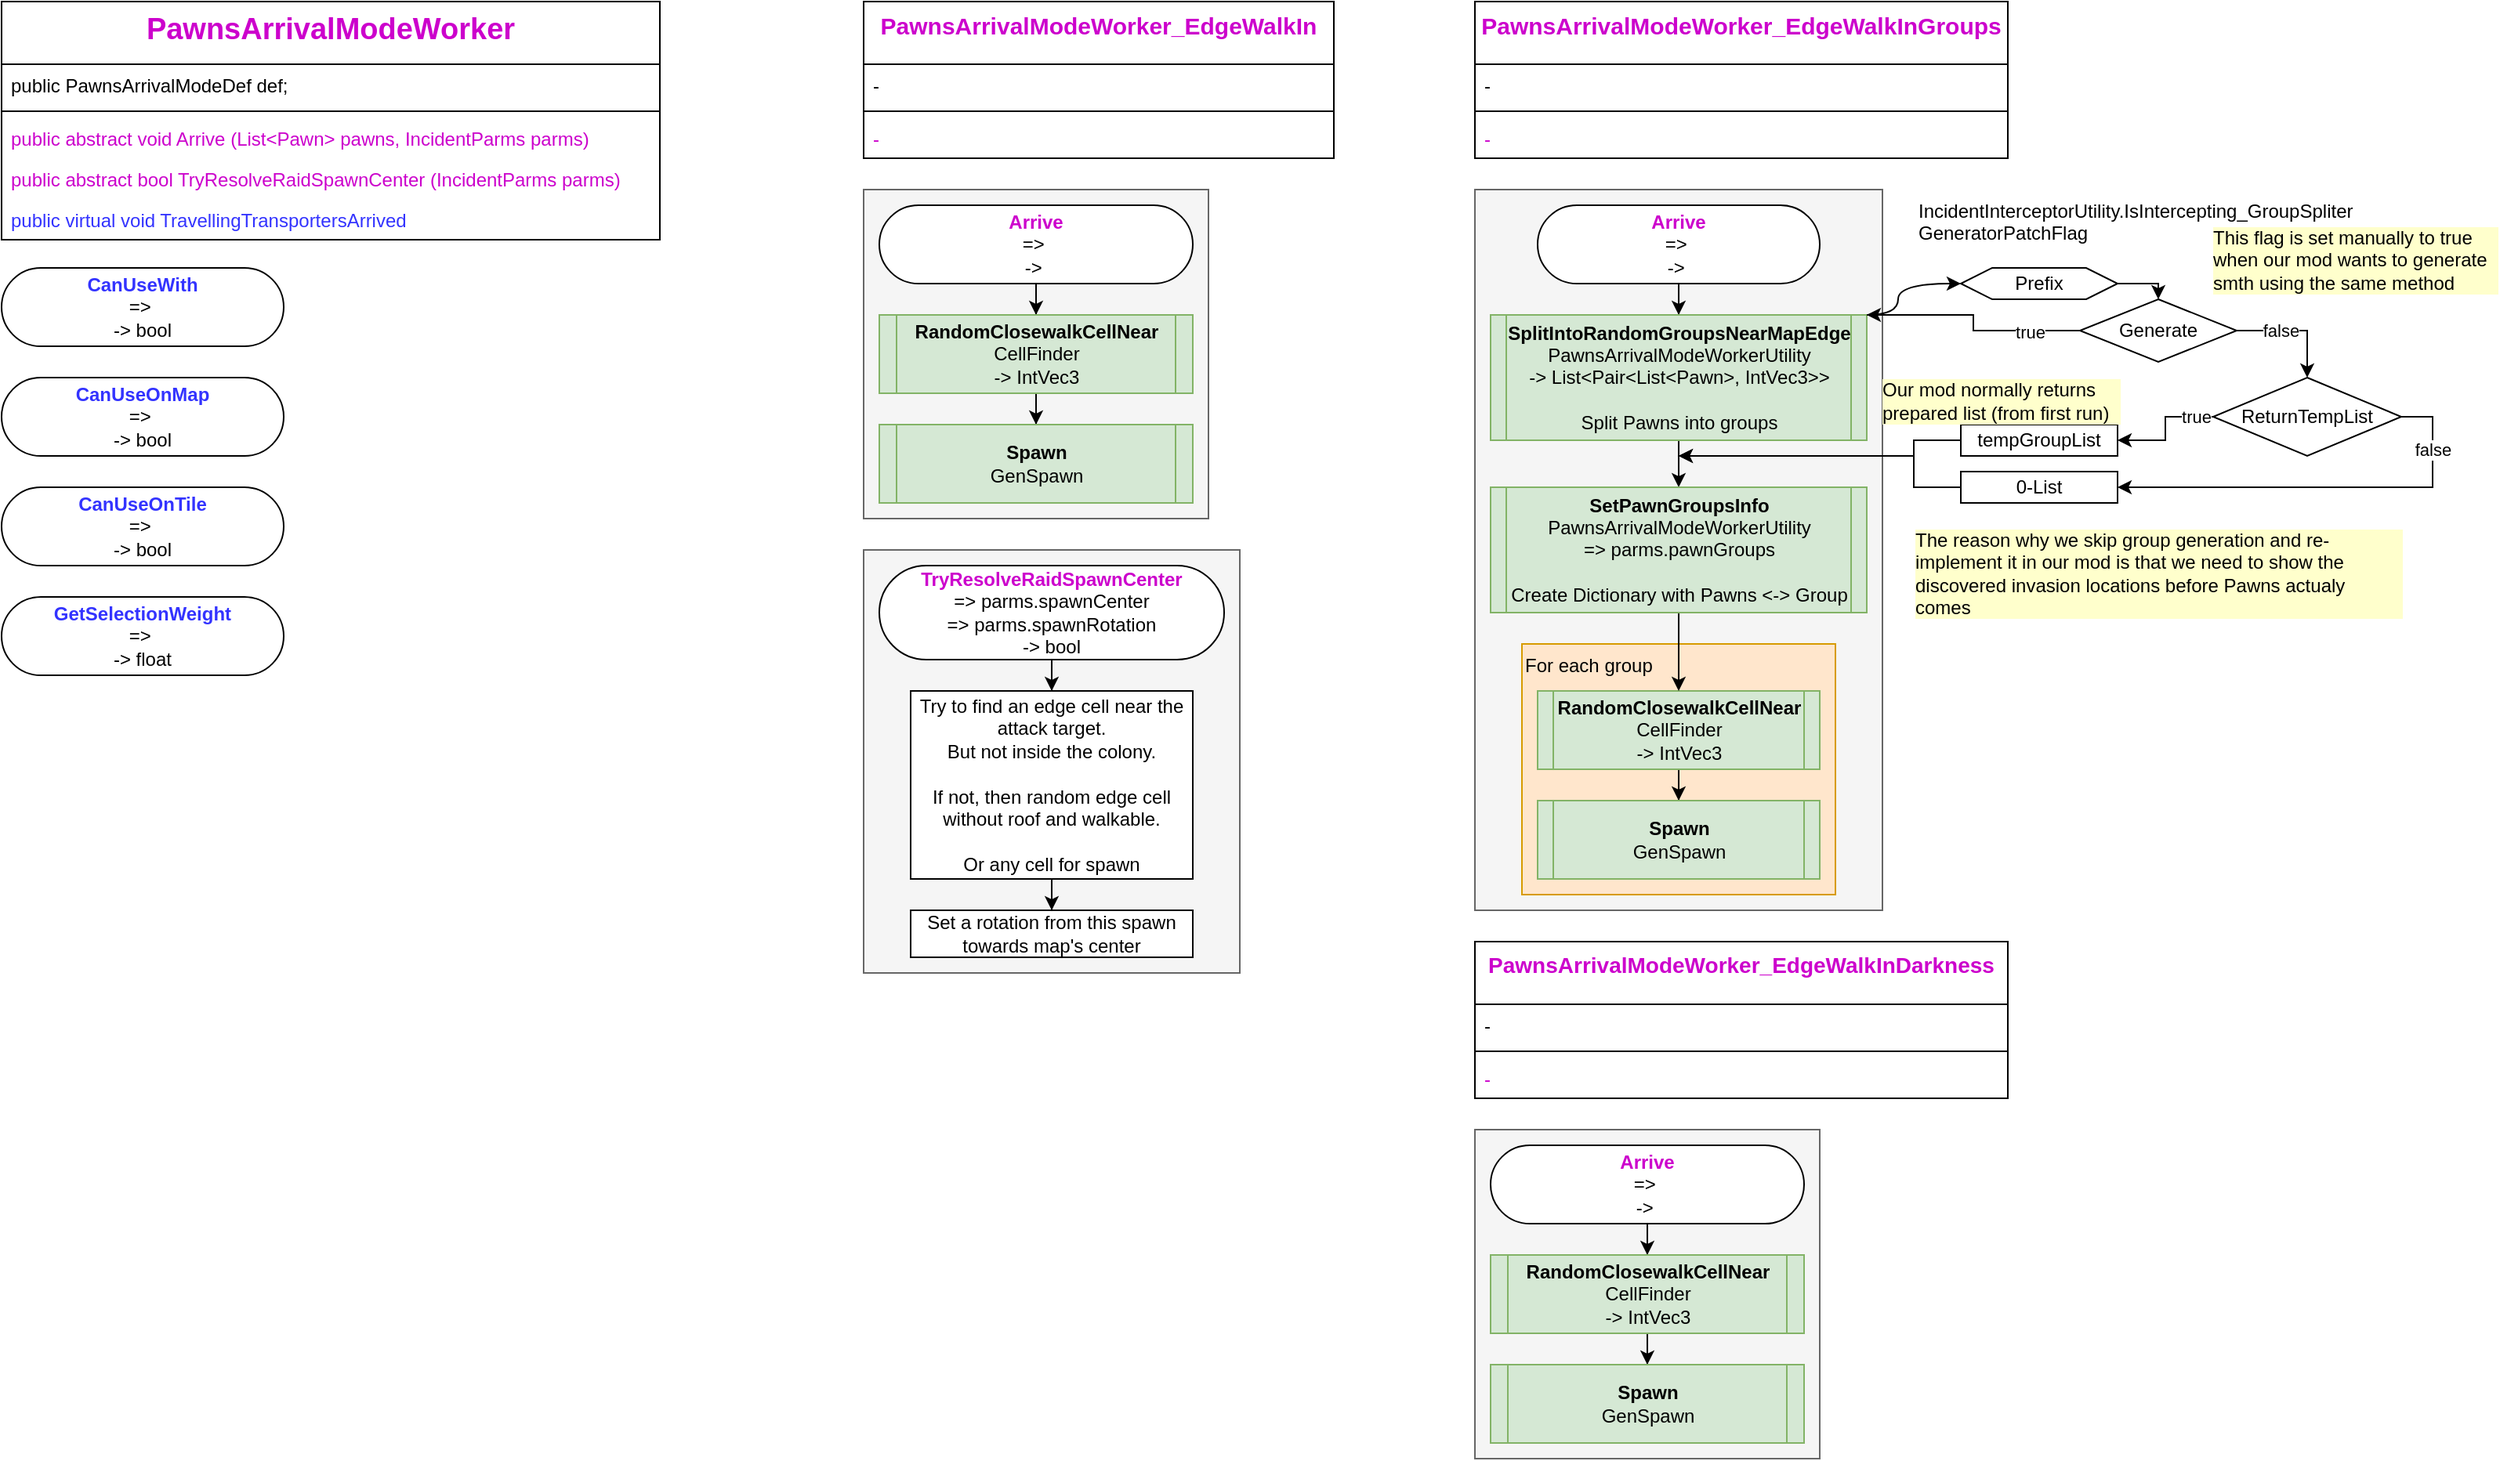 <mxfile version="28.1.2">
  <diagram name="Page-1" id="fV3hQE0dxuffZx4B_WZl">
    <mxGraphModel dx="1426" dy="859" grid="1" gridSize="10" guides="1" tooltips="1" connect="1" arrows="1" fold="1" page="1" pageScale="1" pageWidth="827" pageHeight="1169" math="0" shadow="0">
      <root>
        <mxCell id="0" />
        <mxCell id="1" parent="0" />
        <mxCell id="vzwnMPSUIFDGC6wnJ7Ts-99" value="" style="group" vertex="1" connectable="0" parent="1">
          <mxGeometry x="960" y="160" width="260" height="460" as="geometry" />
        </mxCell>
        <mxCell id="vzwnMPSUIFDGC6wnJ7Ts-53" value="" style="rounded=0;whiteSpace=wrap;html=1;fillColor=#f5f5f5;fontColor=#333333;strokeColor=#666666;" vertex="1" parent="vzwnMPSUIFDGC6wnJ7Ts-99">
          <mxGeometry width="260" height="460" as="geometry" />
        </mxCell>
        <mxCell id="vzwnMPSUIFDGC6wnJ7Ts-63" value="For each group" style="rounded=0;whiteSpace=wrap;html=1;fillColor=#ffe6cc;strokeColor=#d79b00;align=left;verticalAlign=top;" vertex="1" parent="vzwnMPSUIFDGC6wnJ7Ts-99">
          <mxGeometry x="30" y="290" width="200" height="160" as="geometry" />
        </mxCell>
        <mxCell id="vzwnMPSUIFDGC6wnJ7Ts-60" style="edgeStyle=orthogonalEdgeStyle;rounded=0;orthogonalLoop=1;jettySize=auto;html=1;exitX=0.5;exitY=0.5;exitDx=0;exitDy=25;exitPerimeter=0;" edge="1" parent="vzwnMPSUIFDGC6wnJ7Ts-99" source="vzwnMPSUIFDGC6wnJ7Ts-55" target="vzwnMPSUIFDGC6wnJ7Ts-59">
          <mxGeometry relative="1" as="geometry" />
        </mxCell>
        <mxCell id="vzwnMPSUIFDGC6wnJ7Ts-55" value="&lt;font color=&quot;#cc00cc&quot;&gt;&lt;b&gt;Arrive&lt;/b&gt;&lt;/font&gt;&lt;div&gt;&lt;div style=&quot;&quot;&gt;&lt;span style=&quot;background-color: transparent;&quot;&gt;=&amp;gt;&amp;nbsp;&lt;/span&gt;&lt;/div&gt;&lt;div style=&quot;&quot;&gt;-&amp;gt;&amp;nbsp;&lt;span style=&quot;background-color: transparent;&quot;&gt;&lt;/span&gt;&lt;/div&gt;&lt;/div&gt;" style="html=1;dashed=0;whiteSpace=wrap;shape=mxgraph.dfd.start;align=center;spacing=0;" vertex="1" parent="vzwnMPSUIFDGC6wnJ7Ts-99">
          <mxGeometry x="40" y="10" width="180" height="50" as="geometry" />
        </mxCell>
        <mxCell id="vzwnMPSUIFDGC6wnJ7Ts-64" style="edgeStyle=orthogonalEdgeStyle;rounded=0;orthogonalLoop=1;jettySize=auto;html=1;exitX=0.5;exitY=1;exitDx=0;exitDy=0;" edge="1" parent="vzwnMPSUIFDGC6wnJ7Ts-99" source="vzwnMPSUIFDGC6wnJ7Ts-57" target="vzwnMPSUIFDGC6wnJ7Ts-58">
          <mxGeometry relative="1" as="geometry" />
        </mxCell>
        <mxCell id="vzwnMPSUIFDGC6wnJ7Ts-57" value="&lt;b&gt;RandomClosewalkCellNear&lt;/b&gt;&lt;br&gt;&lt;div&gt;CellFinder&lt;/div&gt;&lt;div&gt;-&amp;gt;&amp;nbsp;IntVec3&lt;/div&gt;" style="shape=process;whiteSpace=wrap;html=1;backgroundOutline=1;fillColor=#d5e8d4;strokeColor=#82b366;size=0.053;" vertex="1" parent="vzwnMPSUIFDGC6wnJ7Ts-99">
          <mxGeometry x="40" y="320" width="180" height="50" as="geometry" />
        </mxCell>
        <mxCell id="vzwnMPSUIFDGC6wnJ7Ts-58" value="&lt;b&gt;Spawn&lt;/b&gt;&lt;br&gt;&lt;div&gt;GenSpawn&lt;/div&gt;" style="shape=process;whiteSpace=wrap;html=1;backgroundOutline=1;fillColor=#d5e8d4;strokeColor=#82b366;size=0.053;" vertex="1" parent="vzwnMPSUIFDGC6wnJ7Ts-99">
          <mxGeometry x="40" y="390" width="180" height="50" as="geometry" />
        </mxCell>
        <mxCell id="vzwnMPSUIFDGC6wnJ7Ts-62" style="edgeStyle=orthogonalEdgeStyle;rounded=0;orthogonalLoop=1;jettySize=auto;html=1;exitX=0.5;exitY=1;exitDx=0;exitDy=0;" edge="1" parent="vzwnMPSUIFDGC6wnJ7Ts-99" source="vzwnMPSUIFDGC6wnJ7Ts-59" target="vzwnMPSUIFDGC6wnJ7Ts-61">
          <mxGeometry relative="1" as="geometry" />
        </mxCell>
        <mxCell id="vzwnMPSUIFDGC6wnJ7Ts-59" value="&lt;b&gt;SplitIntoRandomGroupsNearMapEdge&lt;/b&gt;&lt;br&gt;&lt;div&gt;PawnsArrivalModeWorkerUtility&lt;/div&gt;&lt;div&gt;-&amp;gt;&amp;nbsp;List&amp;lt;Pair&amp;lt;List&amp;lt;Pawn&amp;gt;, IntVec3&amp;gt;&amp;gt;&lt;/div&gt;&lt;div&gt;&lt;br&gt;&lt;/div&gt;&lt;div&gt;Split Pawns into groups&lt;/div&gt;" style="shape=process;whiteSpace=wrap;html=1;backgroundOutline=1;fillColor=#d5e8d4;strokeColor=#82b366;size=0.04;" vertex="1" parent="vzwnMPSUIFDGC6wnJ7Ts-99">
          <mxGeometry x="10" y="80" width="240" height="80" as="geometry" />
        </mxCell>
        <mxCell id="vzwnMPSUIFDGC6wnJ7Ts-66" style="edgeStyle=orthogonalEdgeStyle;rounded=0;orthogonalLoop=1;jettySize=auto;html=1;exitX=0.5;exitY=1;exitDx=0;exitDy=0;entryX=0.5;entryY=0;entryDx=0;entryDy=0;" edge="1" parent="vzwnMPSUIFDGC6wnJ7Ts-99" source="vzwnMPSUIFDGC6wnJ7Ts-61" target="vzwnMPSUIFDGC6wnJ7Ts-57">
          <mxGeometry relative="1" as="geometry" />
        </mxCell>
        <mxCell id="vzwnMPSUIFDGC6wnJ7Ts-61" value="&lt;b&gt;SetPawnGroupsInfo&lt;/b&gt;&lt;br&gt;&lt;div&gt;PawnsArrivalModeWorkerUtility&lt;/div&gt;&lt;div&gt;=&amp;gt;&amp;nbsp;parms.pawnGroups&lt;/div&gt;&lt;div&gt;&lt;br&gt;&lt;/div&gt;&lt;div&gt;Create Dictionary with Pawns &amp;lt;-&amp;gt; Group&lt;/div&gt;" style="shape=process;whiteSpace=wrap;html=1;backgroundOutline=1;fillColor=#d5e8d4;strokeColor=#82b366;size=0.04;" vertex="1" parent="vzwnMPSUIFDGC6wnJ7Ts-99">
          <mxGeometry x="10" y="190" width="240" height="80" as="geometry" />
        </mxCell>
        <mxCell id="vzwnMPSUIFDGC6wnJ7Ts-1" value="&lt;font style=&quot;color: rgb(204, 0, 204); font-size: 19px;&quot;&gt;PawnsArrivalModeWorker&lt;/font&gt;" style="swimlane;fontStyle=1;align=center;verticalAlign=top;childLayout=stackLayout;horizontal=1;startSize=40;horizontalStack=0;resizeParent=1;resizeParentMax=0;resizeLast=0;collapsible=1;marginBottom=0;whiteSpace=wrap;html=1;rounded=0;swimlaneLine=1;swimlaneFillColor=default;" vertex="1" parent="1">
          <mxGeometry x="20" y="40" width="420" height="152" as="geometry">
            <mxRectangle x="230" y="180" width="100" height="30" as="alternateBounds" />
          </mxGeometry>
        </mxCell>
        <mxCell id="vzwnMPSUIFDGC6wnJ7Ts-2" value="&lt;font style=&quot;color: light-dark(rgb(0, 0, 0), rgb(0, 0, 0));&quot;&gt;public PawnsArrivalModeDef def;&lt;/font&gt;" style="text;strokeColor=none;fillColor=none;align=left;verticalAlign=top;spacingLeft=4;spacingRight=4;overflow=hidden;rotatable=0;points=[[0,0.5],[1,0.5]];portConstraint=eastwest;whiteSpace=wrap;html=1;" vertex="1" parent="vzwnMPSUIFDGC6wnJ7Ts-1">
          <mxGeometry y="40" width="420" height="26" as="geometry" />
        </mxCell>
        <mxCell id="vzwnMPSUIFDGC6wnJ7Ts-11" value="" style="line;strokeWidth=1;fillColor=none;align=left;verticalAlign=middle;spacingTop=-1;spacingLeft=3;spacingRight=3;rotatable=0;labelPosition=right;points=[];portConstraint=eastwest;strokeColor=inherit;" vertex="1" parent="vzwnMPSUIFDGC6wnJ7Ts-1">
          <mxGeometry y="66" width="420" height="8" as="geometry" />
        </mxCell>
        <mxCell id="vzwnMPSUIFDGC6wnJ7Ts-15" value="&lt;font style=&quot;color: rgb(204, 0, 204);&quot;&gt;public abstract void Arrive &lt;/font&gt;&lt;font style=&quot;color: rgb(204, 0, 204);&quot;&gt;(&lt;/font&gt;&lt;font style=&quot;text-align: center;&quot;&gt;&lt;font style=&quot;color: rgb(204, 0, 204);&quot;&gt;List&amp;lt;Pawn&amp;gt; pawns, IncidentParms parms)&lt;/font&gt;&lt;br&gt;&lt;/font&gt;&lt;div&gt;&lt;font style=&quot;text-align: center;&quot;&gt;&lt;br&gt;&lt;/font&gt;&lt;/div&gt;" style="text;strokeColor=none;fillColor=none;align=left;verticalAlign=top;spacingLeft=4;spacingRight=4;overflow=hidden;rotatable=0;points=[[0,0.5],[1,0.5]];portConstraint=eastwest;whiteSpace=wrap;html=1;" vertex="1" parent="vzwnMPSUIFDGC6wnJ7Ts-1">
          <mxGeometry y="74" width="420" height="26" as="geometry" />
        </mxCell>
        <mxCell id="vzwnMPSUIFDGC6wnJ7Ts-25" value="&lt;font style=&quot;color: rgb(204, 0, 204);&quot;&gt;public abstract bool TryResolveRaidSpawnCenter&amp;nbsp;(IncidentParms parms)&lt;/font&gt;" style="text;strokeColor=none;fillColor=none;align=left;verticalAlign=top;spacingLeft=4;spacingRight=4;overflow=hidden;rotatable=0;points=[[0,0.5],[1,0.5]];portConstraint=eastwest;whiteSpace=wrap;html=1;" vertex="1" parent="vzwnMPSUIFDGC6wnJ7Ts-1">
          <mxGeometry y="100" width="420" height="26" as="geometry" />
        </mxCell>
        <mxCell id="vzwnMPSUIFDGC6wnJ7Ts-24" value="&lt;font style=&quot;color: rgb(51, 51, 255);&quot;&gt;public virtual void TravellingTransportersArrived&lt;/font&gt;" style="text;strokeColor=none;fillColor=none;align=left;verticalAlign=top;spacingLeft=4;spacingRight=4;overflow=hidden;rotatable=0;points=[[0,0.5],[1,0.5]];portConstraint=eastwest;whiteSpace=wrap;html=1;" vertex="1" parent="vzwnMPSUIFDGC6wnJ7Ts-1">
          <mxGeometry y="126" width="420" height="26" as="geometry" />
        </mxCell>
        <mxCell id="vzwnMPSUIFDGC6wnJ7Ts-16" value="&lt;font style=&quot;color: rgb(204, 0, 204); font-size: 15px;&quot;&gt;PawnsArrivalModeWorker_EdgeWalkIn&lt;/font&gt;" style="swimlane;fontStyle=1;align=center;verticalAlign=top;childLayout=stackLayout;horizontal=1;startSize=40;horizontalStack=0;resizeParent=1;resizeParentMax=0;resizeLast=0;collapsible=1;marginBottom=0;whiteSpace=wrap;html=1;rounded=0;swimlaneLine=1;swimlaneFillColor=default;" vertex="1" parent="1">
          <mxGeometry x="570" y="40" width="300" height="100" as="geometry">
            <mxRectangle x="230" y="180" width="100" height="30" as="alternateBounds" />
          </mxGeometry>
        </mxCell>
        <mxCell id="vzwnMPSUIFDGC6wnJ7Ts-17" value="&lt;font style=&quot;color: light-dark(rgb(0, 0, 0), rgb(0, 0, 0));&quot;&gt;-&lt;/font&gt;" style="text;strokeColor=none;fillColor=none;align=left;verticalAlign=top;spacingLeft=4;spacingRight=4;overflow=hidden;rotatable=0;points=[[0,0.5],[1,0.5]];portConstraint=eastwest;whiteSpace=wrap;html=1;" vertex="1" parent="vzwnMPSUIFDGC6wnJ7Ts-16">
          <mxGeometry y="40" width="300" height="26" as="geometry" />
        </mxCell>
        <mxCell id="vzwnMPSUIFDGC6wnJ7Ts-18" value="" style="line;strokeWidth=1;fillColor=none;align=left;verticalAlign=middle;spacingTop=-1;spacingLeft=3;spacingRight=3;rotatable=0;labelPosition=right;points=[];portConstraint=eastwest;strokeColor=inherit;" vertex="1" parent="vzwnMPSUIFDGC6wnJ7Ts-16">
          <mxGeometry y="66" width="300" height="8" as="geometry" />
        </mxCell>
        <mxCell id="vzwnMPSUIFDGC6wnJ7Ts-19" value="&lt;font style=&quot;color: rgb(204, 0, 204);&quot;&gt;-&lt;/font&gt;" style="text;strokeColor=none;fillColor=none;align=left;verticalAlign=top;spacingLeft=4;spacingRight=4;overflow=hidden;rotatable=0;points=[[0,0.5],[1,0.5]];portConstraint=eastwest;whiteSpace=wrap;html=1;" vertex="1" parent="vzwnMPSUIFDGC6wnJ7Ts-16">
          <mxGeometry y="74" width="300" height="26" as="geometry" />
        </mxCell>
        <mxCell id="vzwnMPSUIFDGC6wnJ7Ts-20" value="&lt;font color=&quot;#3333ff&quot;&gt;&lt;b&gt;CanUseWith&lt;/b&gt;&lt;/font&gt;&lt;br&gt;&lt;div style=&quot;&quot;&gt;&lt;span style=&quot;background-color: transparent;&quot;&gt;=&amp;gt;&amp;nbsp;&lt;/span&gt;&lt;/div&gt;&lt;div style=&quot;&quot;&gt;-&amp;gt; bool&lt;span style=&quot;background-color: transparent;&quot;&gt;&lt;/span&gt;&lt;/div&gt;" style="html=1;dashed=0;whiteSpace=wrap;shape=mxgraph.dfd.start;align=center;" vertex="1" parent="1">
          <mxGeometry x="20" y="210" width="180" height="50" as="geometry" />
        </mxCell>
        <mxCell id="vzwnMPSUIFDGC6wnJ7Ts-21" value="&lt;font color=&quot;#3333ff&quot;&gt;&lt;b&gt;CanUseOnMap&lt;/b&gt;&lt;/font&gt;&lt;br&gt;&lt;div style=&quot;&quot;&gt;&lt;span style=&quot;background-color: transparent;&quot;&gt;=&amp;gt;&amp;nbsp;&lt;/span&gt;&lt;/div&gt;&lt;div style=&quot;&quot;&gt;-&amp;gt; bool&lt;span style=&quot;background-color: transparent;&quot;&gt;&lt;/span&gt;&lt;/div&gt;" style="html=1;dashed=0;whiteSpace=wrap;shape=mxgraph.dfd.start;align=center;" vertex="1" parent="1">
          <mxGeometry x="20" y="280" width="180" height="50" as="geometry" />
        </mxCell>
        <mxCell id="vzwnMPSUIFDGC6wnJ7Ts-22" value="&lt;font color=&quot;#3333ff&quot;&gt;&lt;b&gt;CanUseOnTile&lt;/b&gt;&lt;/font&gt;&lt;br&gt;&lt;div style=&quot;&quot;&gt;&lt;span style=&quot;background-color: transparent;&quot;&gt;=&amp;gt;&amp;nbsp;&lt;/span&gt;&lt;/div&gt;&lt;div style=&quot;&quot;&gt;-&amp;gt; bool&lt;span style=&quot;background-color: transparent;&quot;&gt;&lt;/span&gt;&lt;/div&gt;" style="html=1;dashed=0;whiteSpace=wrap;shape=mxgraph.dfd.start;align=center;" vertex="1" parent="1">
          <mxGeometry x="20" y="350" width="180" height="50" as="geometry" />
        </mxCell>
        <mxCell id="vzwnMPSUIFDGC6wnJ7Ts-23" value="&lt;font color=&quot;#3333ff&quot;&gt;&lt;b&gt;GetSelectionWeight&lt;/b&gt;&lt;/font&gt;&lt;br&gt;&lt;div style=&quot;&quot;&gt;&lt;span style=&quot;background-color: transparent;&quot;&gt;=&amp;gt;&amp;nbsp;&lt;/span&gt;&lt;/div&gt;&lt;div style=&quot;&quot;&gt;-&amp;gt; float&lt;span style=&quot;background-color: transparent;&quot;&gt;&lt;/span&gt;&lt;/div&gt;" style="html=1;dashed=0;whiteSpace=wrap;shape=mxgraph.dfd.start;align=center;" vertex="1" parent="1">
          <mxGeometry x="20" y="420" width="180" height="50" as="geometry" />
        </mxCell>
        <mxCell id="vzwnMPSUIFDGC6wnJ7Ts-47" value="" style="group" vertex="1" connectable="0" parent="1">
          <mxGeometry x="570" y="390" width="240" height="270" as="geometry" />
        </mxCell>
        <mxCell id="vzwnMPSUIFDGC6wnJ7Ts-46" value="" style="rounded=0;whiteSpace=wrap;html=1;fillColor=#f5f5f5;fontColor=#333333;strokeColor=#666666;" vertex="1" parent="vzwnMPSUIFDGC6wnJ7Ts-47">
          <mxGeometry width="240" height="270" as="geometry" />
        </mxCell>
        <mxCell id="vzwnMPSUIFDGC6wnJ7Ts-37" value="" style="edgeStyle=orthogonalEdgeStyle;rounded=0;orthogonalLoop=1;jettySize=auto;html=1;" edge="1" parent="vzwnMPSUIFDGC6wnJ7Ts-47" source="vzwnMPSUIFDGC6wnJ7Ts-35" target="vzwnMPSUIFDGC6wnJ7Ts-36">
          <mxGeometry relative="1" as="geometry" />
        </mxCell>
        <mxCell id="vzwnMPSUIFDGC6wnJ7Ts-35" value="&lt;font color=&quot;#cc00cc&quot;&gt;&lt;b&gt;TryResolveRaidSpawnCenter&lt;/b&gt;&lt;/font&gt;&lt;br&gt;&lt;div style=&quot;&quot;&gt;&lt;span style=&quot;background-color: transparent;&quot;&gt;=&amp;gt;&amp;nbsp;parms.&lt;/span&gt;&lt;span style=&quot;background-color: transparent;&quot;&gt;spawnCenter&lt;/span&gt;&lt;/div&gt;&lt;div style=&quot;&quot;&gt;&lt;span style=&quot;background-color: transparent;&quot;&gt;=&amp;gt; parms.&lt;/span&gt;&lt;span style=&quot;background-color: transparent;&quot;&gt;spawnRotation&lt;/span&gt;&lt;/div&gt;&lt;div style=&quot;&quot;&gt;-&amp;gt; bool&lt;span style=&quot;background-color: transparent;&quot;&gt;&lt;/span&gt;&lt;/div&gt;" style="html=1;dashed=0;whiteSpace=wrap;shape=mxgraph.dfd.start;align=center;spacing=0;" vertex="1" parent="vzwnMPSUIFDGC6wnJ7Ts-47">
          <mxGeometry x="10" y="10" width="220" height="60" as="geometry" />
        </mxCell>
        <mxCell id="vzwnMPSUIFDGC6wnJ7Ts-45" style="edgeStyle=orthogonalEdgeStyle;rounded=0;orthogonalLoop=1;jettySize=auto;html=1;exitX=0.5;exitY=1;exitDx=0;exitDy=0;" edge="1" parent="vzwnMPSUIFDGC6wnJ7Ts-47" source="vzwnMPSUIFDGC6wnJ7Ts-36" target="vzwnMPSUIFDGC6wnJ7Ts-42">
          <mxGeometry relative="1" as="geometry" />
        </mxCell>
        <mxCell id="vzwnMPSUIFDGC6wnJ7Ts-36" value="Try to find an edge cell near the attack target.&lt;div&gt;But not inside the colony.&lt;/div&gt;&lt;div&gt;&lt;br&gt;&lt;/div&gt;&lt;div&gt;If not, then random edge cell without roof and walkable.&lt;/div&gt;&lt;div&gt;&lt;br&gt;&lt;/div&gt;&lt;div&gt;Or any cell for spawn&lt;/div&gt;" style="whiteSpace=wrap;html=1;dashed=0;spacing=0;" vertex="1" parent="vzwnMPSUIFDGC6wnJ7Ts-47">
          <mxGeometry x="30" y="90" width="180" height="120" as="geometry" />
        </mxCell>
        <mxCell id="vzwnMPSUIFDGC6wnJ7Ts-42" value="Set a rotation from this spawn towards map&#39;s center" style="whiteSpace=wrap;html=1;dashed=0;spacing=0;" vertex="1" parent="vzwnMPSUIFDGC6wnJ7Ts-47">
          <mxGeometry x="30" y="230" width="180" height="30" as="geometry" />
        </mxCell>
        <mxCell id="vzwnMPSUIFDGC6wnJ7Ts-48" value="&lt;font style=&quot;color: rgb(204, 0, 204); font-size: 15px;&quot;&gt;PawnsArrivalModeWorker_EdgeWalkInGroups&lt;/font&gt;" style="swimlane;fontStyle=1;align=center;verticalAlign=top;childLayout=stackLayout;horizontal=1;startSize=40;horizontalStack=0;resizeParent=1;resizeParentMax=0;resizeLast=0;collapsible=1;marginBottom=0;whiteSpace=wrap;html=1;rounded=0;swimlaneLine=1;swimlaneFillColor=default;" vertex="1" parent="1">
          <mxGeometry x="960" y="40" width="340" height="100" as="geometry">
            <mxRectangle x="230" y="180" width="100" height="30" as="alternateBounds" />
          </mxGeometry>
        </mxCell>
        <mxCell id="vzwnMPSUIFDGC6wnJ7Ts-49" value="&lt;font style=&quot;color: light-dark(rgb(0, 0, 0), rgb(0, 0, 0));&quot;&gt;-&lt;/font&gt;" style="text;strokeColor=none;fillColor=none;align=left;verticalAlign=top;spacingLeft=4;spacingRight=4;overflow=hidden;rotatable=0;points=[[0,0.5],[1,0.5]];portConstraint=eastwest;whiteSpace=wrap;html=1;" vertex="1" parent="vzwnMPSUIFDGC6wnJ7Ts-48">
          <mxGeometry y="40" width="340" height="26" as="geometry" />
        </mxCell>
        <mxCell id="vzwnMPSUIFDGC6wnJ7Ts-50" value="" style="line;strokeWidth=1;fillColor=none;align=left;verticalAlign=middle;spacingTop=-1;spacingLeft=3;spacingRight=3;rotatable=0;labelPosition=right;points=[];portConstraint=eastwest;strokeColor=inherit;" vertex="1" parent="vzwnMPSUIFDGC6wnJ7Ts-48">
          <mxGeometry y="66" width="340" height="8" as="geometry" />
        </mxCell>
        <mxCell id="vzwnMPSUIFDGC6wnJ7Ts-51" value="&lt;font style=&quot;color: rgb(204, 0, 204);&quot;&gt;-&lt;/font&gt;" style="text;strokeColor=none;fillColor=none;align=left;verticalAlign=top;spacingLeft=4;spacingRight=4;overflow=hidden;rotatable=0;points=[[0,0.5],[1,0.5]];portConstraint=eastwest;whiteSpace=wrap;html=1;" vertex="1" parent="vzwnMPSUIFDGC6wnJ7Ts-48">
          <mxGeometry y="74" width="340" height="26" as="geometry" />
        </mxCell>
        <mxCell id="vzwnMPSUIFDGC6wnJ7Ts-68" value="" style="group" vertex="1" connectable="0" parent="1">
          <mxGeometry x="570" y="160" width="220" height="210" as="geometry" />
        </mxCell>
        <mxCell id="vzwnMPSUIFDGC6wnJ7Ts-31" value="" style="rounded=0;whiteSpace=wrap;html=1;fillColor=#f5f5f5;fontColor=#333333;strokeColor=#666666;" vertex="1" parent="vzwnMPSUIFDGC6wnJ7Ts-68">
          <mxGeometry width="220" height="210" as="geometry" />
        </mxCell>
        <mxCell id="vzwnMPSUIFDGC6wnJ7Ts-28" style="edgeStyle=orthogonalEdgeStyle;rounded=0;orthogonalLoop=1;jettySize=auto;html=1;exitX=0.5;exitY=0.5;exitDx=0;exitDy=25;exitPerimeter=0;" edge="1" parent="vzwnMPSUIFDGC6wnJ7Ts-68" source="vzwnMPSUIFDGC6wnJ7Ts-26" target="vzwnMPSUIFDGC6wnJ7Ts-27">
          <mxGeometry relative="1" as="geometry" />
        </mxCell>
        <mxCell id="vzwnMPSUIFDGC6wnJ7Ts-26" value="&lt;font color=&quot;#cc00cc&quot;&gt;&lt;b&gt;Arrive&lt;/b&gt;&lt;/font&gt;&lt;div&gt;&lt;div style=&quot;&quot;&gt;&lt;span style=&quot;background-color: transparent;&quot;&gt;=&amp;gt;&amp;nbsp;&lt;/span&gt;&lt;/div&gt;&lt;div style=&quot;&quot;&gt;-&amp;gt;&amp;nbsp;&lt;span style=&quot;background-color: transparent;&quot;&gt;&lt;/span&gt;&lt;/div&gt;&lt;/div&gt;" style="html=1;dashed=0;whiteSpace=wrap;shape=mxgraph.dfd.start;align=center;spacing=0;" vertex="1" parent="vzwnMPSUIFDGC6wnJ7Ts-68">
          <mxGeometry x="10" y="10" width="200" height="50" as="geometry" />
        </mxCell>
        <mxCell id="vzwnMPSUIFDGC6wnJ7Ts-30" style="edgeStyle=orthogonalEdgeStyle;rounded=0;orthogonalLoop=1;jettySize=auto;html=1;exitX=0.5;exitY=1;exitDx=0;exitDy=0;" edge="1" parent="vzwnMPSUIFDGC6wnJ7Ts-68" source="vzwnMPSUIFDGC6wnJ7Ts-27" target="vzwnMPSUIFDGC6wnJ7Ts-29">
          <mxGeometry relative="1" as="geometry" />
        </mxCell>
        <mxCell id="vzwnMPSUIFDGC6wnJ7Ts-27" value="&lt;b&gt;RandomClosewalkCellNear&lt;/b&gt;&lt;br&gt;&lt;div&gt;CellFinder&lt;/div&gt;&lt;div&gt;-&amp;gt;&amp;nbsp;IntVec3&lt;/div&gt;" style="shape=process;whiteSpace=wrap;html=1;backgroundOutline=1;fillColor=#d5e8d4;strokeColor=#82b366;size=0.053;" vertex="1" parent="vzwnMPSUIFDGC6wnJ7Ts-68">
          <mxGeometry x="10" y="80" width="200" height="50" as="geometry" />
        </mxCell>
        <mxCell id="vzwnMPSUIFDGC6wnJ7Ts-29" value="&lt;b&gt;Spawn&lt;/b&gt;&lt;br&gt;&lt;div&gt;GenSpawn&lt;/div&gt;" style="shape=process;whiteSpace=wrap;html=1;backgroundOutline=1;fillColor=#d5e8d4;strokeColor=#82b366;size=0.053;" vertex="1" parent="vzwnMPSUIFDGC6wnJ7Ts-68">
          <mxGeometry x="10" y="150" width="200" height="50" as="geometry" />
        </mxCell>
        <mxCell id="vzwnMPSUIFDGC6wnJ7Ts-76" style="edgeStyle=orthogonalEdgeStyle;rounded=0;orthogonalLoop=1;jettySize=auto;html=1;exitX=1;exitY=0.5;exitDx=0;exitDy=0;entryX=0.5;entryY=0;entryDx=0;entryDy=0;" edge="1" parent="1" source="vzwnMPSUIFDGC6wnJ7Ts-69" target="vzwnMPSUIFDGC6wnJ7Ts-73">
          <mxGeometry relative="1" as="geometry" />
        </mxCell>
        <mxCell id="vzwnMPSUIFDGC6wnJ7Ts-69" value="&lt;div&gt;Prefix&lt;/div&gt;" style="shape=hexagon;perimeter=hexagonPerimeter2;whiteSpace=wrap;html=1;fixedSize=1;" vertex="1" parent="1">
          <mxGeometry x="1270" y="210.0" width="100" height="20" as="geometry" />
        </mxCell>
        <mxCell id="vzwnMPSUIFDGC6wnJ7Ts-70" style="edgeStyle=orthogonalEdgeStyle;rounded=0;orthogonalLoop=1;jettySize=auto;html=1;exitX=1;exitY=0;exitDx=0;exitDy=0;entryX=0;entryY=0.5;entryDx=0;entryDy=0;curved=1;" edge="1" parent="1" source="vzwnMPSUIFDGC6wnJ7Ts-59" target="vzwnMPSUIFDGC6wnJ7Ts-69">
          <mxGeometry relative="1" as="geometry">
            <Array as="points">
              <mxPoint x="1230" y="240" />
              <mxPoint x="1230" y="220" />
            </Array>
          </mxGeometry>
        </mxCell>
        <mxCell id="vzwnMPSUIFDGC6wnJ7Ts-72" value="IncidentInterceptorUtility.IsIntercepting_GroupSpliter&#xa;GeneratorPatchFlag" style="text;whiteSpace=wrap;" vertex="1" parent="1">
          <mxGeometry x="1241" y="160" width="310" height="40" as="geometry" />
        </mxCell>
        <mxCell id="vzwnMPSUIFDGC6wnJ7Ts-78" style="edgeStyle=orthogonalEdgeStyle;rounded=0;orthogonalLoop=1;jettySize=auto;html=1;exitX=1;exitY=0.5;exitDx=0;exitDy=0;entryX=0.5;entryY=0;entryDx=0;entryDy=0;" edge="1" parent="1" source="vzwnMPSUIFDGC6wnJ7Ts-73" target="vzwnMPSUIFDGC6wnJ7Ts-77">
          <mxGeometry relative="1" as="geometry" />
        </mxCell>
        <mxCell id="vzwnMPSUIFDGC6wnJ7Ts-79" value="false" style="edgeLabel;html=1;align=center;verticalAlign=middle;resizable=0;points=[];" vertex="1" connectable="0" parent="vzwnMPSUIFDGC6wnJ7Ts-78">
          <mxGeometry x="-0.252" relative="1" as="geometry">
            <mxPoint as="offset" />
          </mxGeometry>
        </mxCell>
        <mxCell id="vzwnMPSUIFDGC6wnJ7Ts-90" style="edgeStyle=orthogonalEdgeStyle;rounded=0;orthogonalLoop=1;jettySize=auto;html=1;exitX=0;exitY=0.5;exitDx=0;exitDy=0;entryX=1;entryY=0;entryDx=0;entryDy=0;" edge="1" parent="1" source="vzwnMPSUIFDGC6wnJ7Ts-73" target="vzwnMPSUIFDGC6wnJ7Ts-59">
          <mxGeometry relative="1" as="geometry">
            <Array as="points">
              <mxPoint x="1278" y="250" />
              <mxPoint x="1278" y="240" />
            </Array>
          </mxGeometry>
        </mxCell>
        <mxCell id="vzwnMPSUIFDGC6wnJ7Ts-95" value="true" style="edgeLabel;html=1;align=center;verticalAlign=middle;resizable=0;points=[];" vertex="1" connectable="0" parent="vzwnMPSUIFDGC6wnJ7Ts-90">
          <mxGeometry x="-0.555" y="1" relative="1" as="geometry">
            <mxPoint as="offset" />
          </mxGeometry>
        </mxCell>
        <mxCell id="vzwnMPSUIFDGC6wnJ7Ts-73" value="Generate" style="rhombus;whiteSpace=wrap;html=1;" vertex="1" parent="1">
          <mxGeometry x="1346" y="230" width="100" height="40" as="geometry" />
        </mxCell>
        <mxCell id="vzwnMPSUIFDGC6wnJ7Ts-82" style="edgeStyle=orthogonalEdgeStyle;rounded=0;orthogonalLoop=1;jettySize=auto;html=1;exitX=0;exitY=0.5;exitDx=0;exitDy=0;entryX=1;entryY=0.5;entryDx=0;entryDy=0;" edge="1" parent="1" source="vzwnMPSUIFDGC6wnJ7Ts-77" target="vzwnMPSUIFDGC6wnJ7Ts-80">
          <mxGeometry relative="1" as="geometry" />
        </mxCell>
        <mxCell id="vzwnMPSUIFDGC6wnJ7Ts-83" value="true" style="edgeLabel;html=1;align=center;verticalAlign=middle;resizable=0;points=[];" vertex="1" connectable="0" parent="vzwnMPSUIFDGC6wnJ7Ts-82">
          <mxGeometry x="-0.253" relative="1" as="geometry">
            <mxPoint x="17" as="offset" />
          </mxGeometry>
        </mxCell>
        <mxCell id="vzwnMPSUIFDGC6wnJ7Ts-84" style="edgeStyle=orthogonalEdgeStyle;rounded=0;orthogonalLoop=1;jettySize=auto;html=1;exitX=1;exitY=0.5;exitDx=0;exitDy=0;entryX=1;entryY=0.5;entryDx=0;entryDy=0;" edge="1" parent="1" source="vzwnMPSUIFDGC6wnJ7Ts-77" target="vzwnMPSUIFDGC6wnJ7Ts-81">
          <mxGeometry relative="1" as="geometry" />
        </mxCell>
        <mxCell id="vzwnMPSUIFDGC6wnJ7Ts-85" value="false" style="edgeLabel;html=1;align=center;verticalAlign=middle;resizable=0;points=[];" vertex="1" connectable="0" parent="vzwnMPSUIFDGC6wnJ7Ts-84">
          <mxGeometry x="-0.692" relative="1" as="geometry">
            <mxPoint as="offset" />
          </mxGeometry>
        </mxCell>
        <mxCell id="vzwnMPSUIFDGC6wnJ7Ts-77" value="ReturnTempList" style="rhombus;whiteSpace=wrap;html=1;" vertex="1" parent="1">
          <mxGeometry x="1431" y="280" width="120" height="50" as="geometry" />
        </mxCell>
        <mxCell id="vzwnMPSUIFDGC6wnJ7Ts-97" style="edgeStyle=orthogonalEdgeStyle;rounded=0;orthogonalLoop=1;jettySize=auto;html=1;exitX=0;exitY=0.5;exitDx=0;exitDy=0;" edge="1" parent="1" source="vzwnMPSUIFDGC6wnJ7Ts-80">
          <mxGeometry relative="1" as="geometry">
            <mxPoint x="1090" y="330" as="targetPoint" />
            <Array as="points">
              <mxPoint x="1240" y="320" />
              <mxPoint x="1240" y="330" />
            </Array>
          </mxGeometry>
        </mxCell>
        <mxCell id="vzwnMPSUIFDGC6wnJ7Ts-80" value="tempGroupList" style="rounded=0;whiteSpace=wrap;html=1;" vertex="1" parent="1">
          <mxGeometry x="1270" y="310" width="100" height="20" as="geometry" />
        </mxCell>
        <mxCell id="vzwnMPSUIFDGC6wnJ7Ts-98" style="edgeStyle=orthogonalEdgeStyle;rounded=0;orthogonalLoop=1;jettySize=auto;html=1;exitX=0;exitY=0.5;exitDx=0;exitDy=0;" edge="1" parent="1" source="vzwnMPSUIFDGC6wnJ7Ts-81">
          <mxGeometry relative="1" as="geometry">
            <mxPoint x="1090" y="330" as="targetPoint" />
            <Array as="points">
              <mxPoint x="1240" y="350" />
              <mxPoint x="1240" y="330" />
            </Array>
          </mxGeometry>
        </mxCell>
        <mxCell id="vzwnMPSUIFDGC6wnJ7Ts-81" value="0-List" style="rounded=0;whiteSpace=wrap;html=1;" vertex="1" parent="1">
          <mxGeometry x="1270" y="340" width="100" height="20" as="geometry" />
        </mxCell>
        <mxCell id="vzwnMPSUIFDGC6wnJ7Ts-100" value="This flag is set manually to true when our mod wants to generate smth using the same method" style="text;html=1;align=left;verticalAlign=middle;whiteSpace=wrap;rounded=0;labelBackgroundColor=#FFFFCC;spacing=0;" vertex="1" parent="1">
          <mxGeometry x="1431" y="180" width="180" height="50" as="geometry" />
        </mxCell>
        <mxCell id="vzwnMPSUIFDGC6wnJ7Ts-101" value="Our mod normally returns prepared list (from first run)" style="text;html=1;align=left;verticalAlign=middle;whiteSpace=wrap;rounded=0;labelBackgroundColor=#FFFFCC;spacing=0;" vertex="1" parent="1">
          <mxGeometry x="1220" y="280" width="150" height="30" as="geometry" />
        </mxCell>
        <mxCell id="vzwnMPSUIFDGC6wnJ7Ts-102" value="The reason why we skip group generation and re-implement it in our mod is that we need to show the discovered invasion locations before Pawns actualy comes" style="text;html=1;align=left;verticalAlign=middle;whiteSpace=wrap;rounded=0;labelBackgroundColor=#FFFFCC;spacing=0;" vertex="1" parent="1">
          <mxGeometry x="1241" y="380" width="309" height="50" as="geometry" />
        </mxCell>
        <mxCell id="vzwnMPSUIFDGC6wnJ7Ts-103" value="&lt;font style=&quot;color: rgb(204, 0, 204); font-size: 14px;&quot;&gt;PawnsArrivalModeWorker_EdgeWalkInDarkness&lt;/font&gt;" style="swimlane;fontStyle=1;align=center;verticalAlign=top;childLayout=stackLayout;horizontal=1;startSize=40;horizontalStack=0;resizeParent=1;resizeParentMax=0;resizeLast=0;collapsible=1;marginBottom=0;whiteSpace=wrap;html=1;rounded=0;swimlaneLine=1;swimlaneFillColor=default;" vertex="1" parent="1">
          <mxGeometry x="960" y="640" width="340" height="100" as="geometry">
            <mxRectangle x="230" y="180" width="100" height="30" as="alternateBounds" />
          </mxGeometry>
        </mxCell>
        <mxCell id="vzwnMPSUIFDGC6wnJ7Ts-104" value="&lt;font style=&quot;color: light-dark(rgb(0, 0, 0), rgb(0, 0, 0));&quot;&gt;-&lt;/font&gt;" style="text;strokeColor=none;fillColor=none;align=left;verticalAlign=top;spacingLeft=4;spacingRight=4;overflow=hidden;rotatable=0;points=[[0,0.5],[1,0.5]];portConstraint=eastwest;whiteSpace=wrap;html=1;" vertex="1" parent="vzwnMPSUIFDGC6wnJ7Ts-103">
          <mxGeometry y="40" width="340" height="26" as="geometry" />
        </mxCell>
        <mxCell id="vzwnMPSUIFDGC6wnJ7Ts-105" value="" style="line;strokeWidth=1;fillColor=none;align=left;verticalAlign=middle;spacingTop=-1;spacingLeft=3;spacingRight=3;rotatable=0;labelPosition=right;points=[];portConstraint=eastwest;strokeColor=inherit;" vertex="1" parent="vzwnMPSUIFDGC6wnJ7Ts-103">
          <mxGeometry y="66" width="340" height="8" as="geometry" />
        </mxCell>
        <mxCell id="vzwnMPSUIFDGC6wnJ7Ts-106" value="&lt;font style=&quot;color: rgb(204, 0, 204);&quot;&gt;-&lt;/font&gt;" style="text;strokeColor=none;fillColor=none;align=left;verticalAlign=top;spacingLeft=4;spacingRight=4;overflow=hidden;rotatable=0;points=[[0,0.5],[1,0.5]];portConstraint=eastwest;whiteSpace=wrap;html=1;" vertex="1" parent="vzwnMPSUIFDGC6wnJ7Ts-103">
          <mxGeometry y="74" width="340" height="26" as="geometry" />
        </mxCell>
        <mxCell id="vzwnMPSUIFDGC6wnJ7Ts-107" value="" style="group" vertex="1" connectable="0" parent="1">
          <mxGeometry x="960" y="760" width="220" height="210" as="geometry" />
        </mxCell>
        <mxCell id="vzwnMPSUIFDGC6wnJ7Ts-108" value="" style="rounded=0;whiteSpace=wrap;html=1;fillColor=#f5f5f5;fontColor=#333333;strokeColor=#666666;" vertex="1" parent="vzwnMPSUIFDGC6wnJ7Ts-107">
          <mxGeometry width="220" height="210" as="geometry" />
        </mxCell>
        <mxCell id="vzwnMPSUIFDGC6wnJ7Ts-109" style="edgeStyle=orthogonalEdgeStyle;rounded=0;orthogonalLoop=1;jettySize=auto;html=1;exitX=0.5;exitY=0.5;exitDx=0;exitDy=25;exitPerimeter=0;" edge="1" parent="vzwnMPSUIFDGC6wnJ7Ts-107" source="vzwnMPSUIFDGC6wnJ7Ts-110" target="vzwnMPSUIFDGC6wnJ7Ts-112">
          <mxGeometry relative="1" as="geometry" />
        </mxCell>
        <mxCell id="vzwnMPSUIFDGC6wnJ7Ts-110" value="&lt;font color=&quot;#cc00cc&quot;&gt;&lt;b&gt;Arrive&lt;/b&gt;&lt;/font&gt;&lt;div&gt;&lt;div style=&quot;&quot;&gt;&lt;span style=&quot;background-color: transparent;&quot;&gt;=&amp;gt;&amp;nbsp;&lt;/span&gt;&lt;/div&gt;&lt;div style=&quot;&quot;&gt;-&amp;gt;&amp;nbsp;&lt;span style=&quot;background-color: transparent;&quot;&gt;&lt;/span&gt;&lt;/div&gt;&lt;/div&gt;" style="html=1;dashed=0;whiteSpace=wrap;shape=mxgraph.dfd.start;align=center;spacing=0;" vertex="1" parent="vzwnMPSUIFDGC6wnJ7Ts-107">
          <mxGeometry x="10" y="10" width="200" height="50" as="geometry" />
        </mxCell>
        <mxCell id="vzwnMPSUIFDGC6wnJ7Ts-111" style="edgeStyle=orthogonalEdgeStyle;rounded=0;orthogonalLoop=1;jettySize=auto;html=1;exitX=0.5;exitY=1;exitDx=0;exitDy=0;" edge="1" parent="vzwnMPSUIFDGC6wnJ7Ts-107" source="vzwnMPSUIFDGC6wnJ7Ts-112" target="vzwnMPSUIFDGC6wnJ7Ts-113">
          <mxGeometry relative="1" as="geometry" />
        </mxCell>
        <mxCell id="vzwnMPSUIFDGC6wnJ7Ts-112" value="&lt;b&gt;RandomClosewalkCellNear&lt;/b&gt;&lt;br&gt;&lt;div&gt;CellFinder&lt;/div&gt;&lt;div&gt;-&amp;gt;&amp;nbsp;IntVec3&lt;/div&gt;" style="shape=process;whiteSpace=wrap;html=1;backgroundOutline=1;fillColor=#d5e8d4;strokeColor=#82b366;size=0.053;" vertex="1" parent="vzwnMPSUIFDGC6wnJ7Ts-107">
          <mxGeometry x="10" y="80" width="200" height="50" as="geometry" />
        </mxCell>
        <mxCell id="vzwnMPSUIFDGC6wnJ7Ts-113" value="&lt;b&gt;Spawn&lt;/b&gt;&lt;br&gt;&lt;div&gt;GenSpawn&lt;/div&gt;" style="shape=process;whiteSpace=wrap;html=1;backgroundOutline=1;fillColor=#d5e8d4;strokeColor=#82b366;size=0.053;" vertex="1" parent="vzwnMPSUIFDGC6wnJ7Ts-107">
          <mxGeometry x="10" y="150" width="200" height="50" as="geometry" />
        </mxCell>
      </root>
    </mxGraphModel>
  </diagram>
</mxfile>
